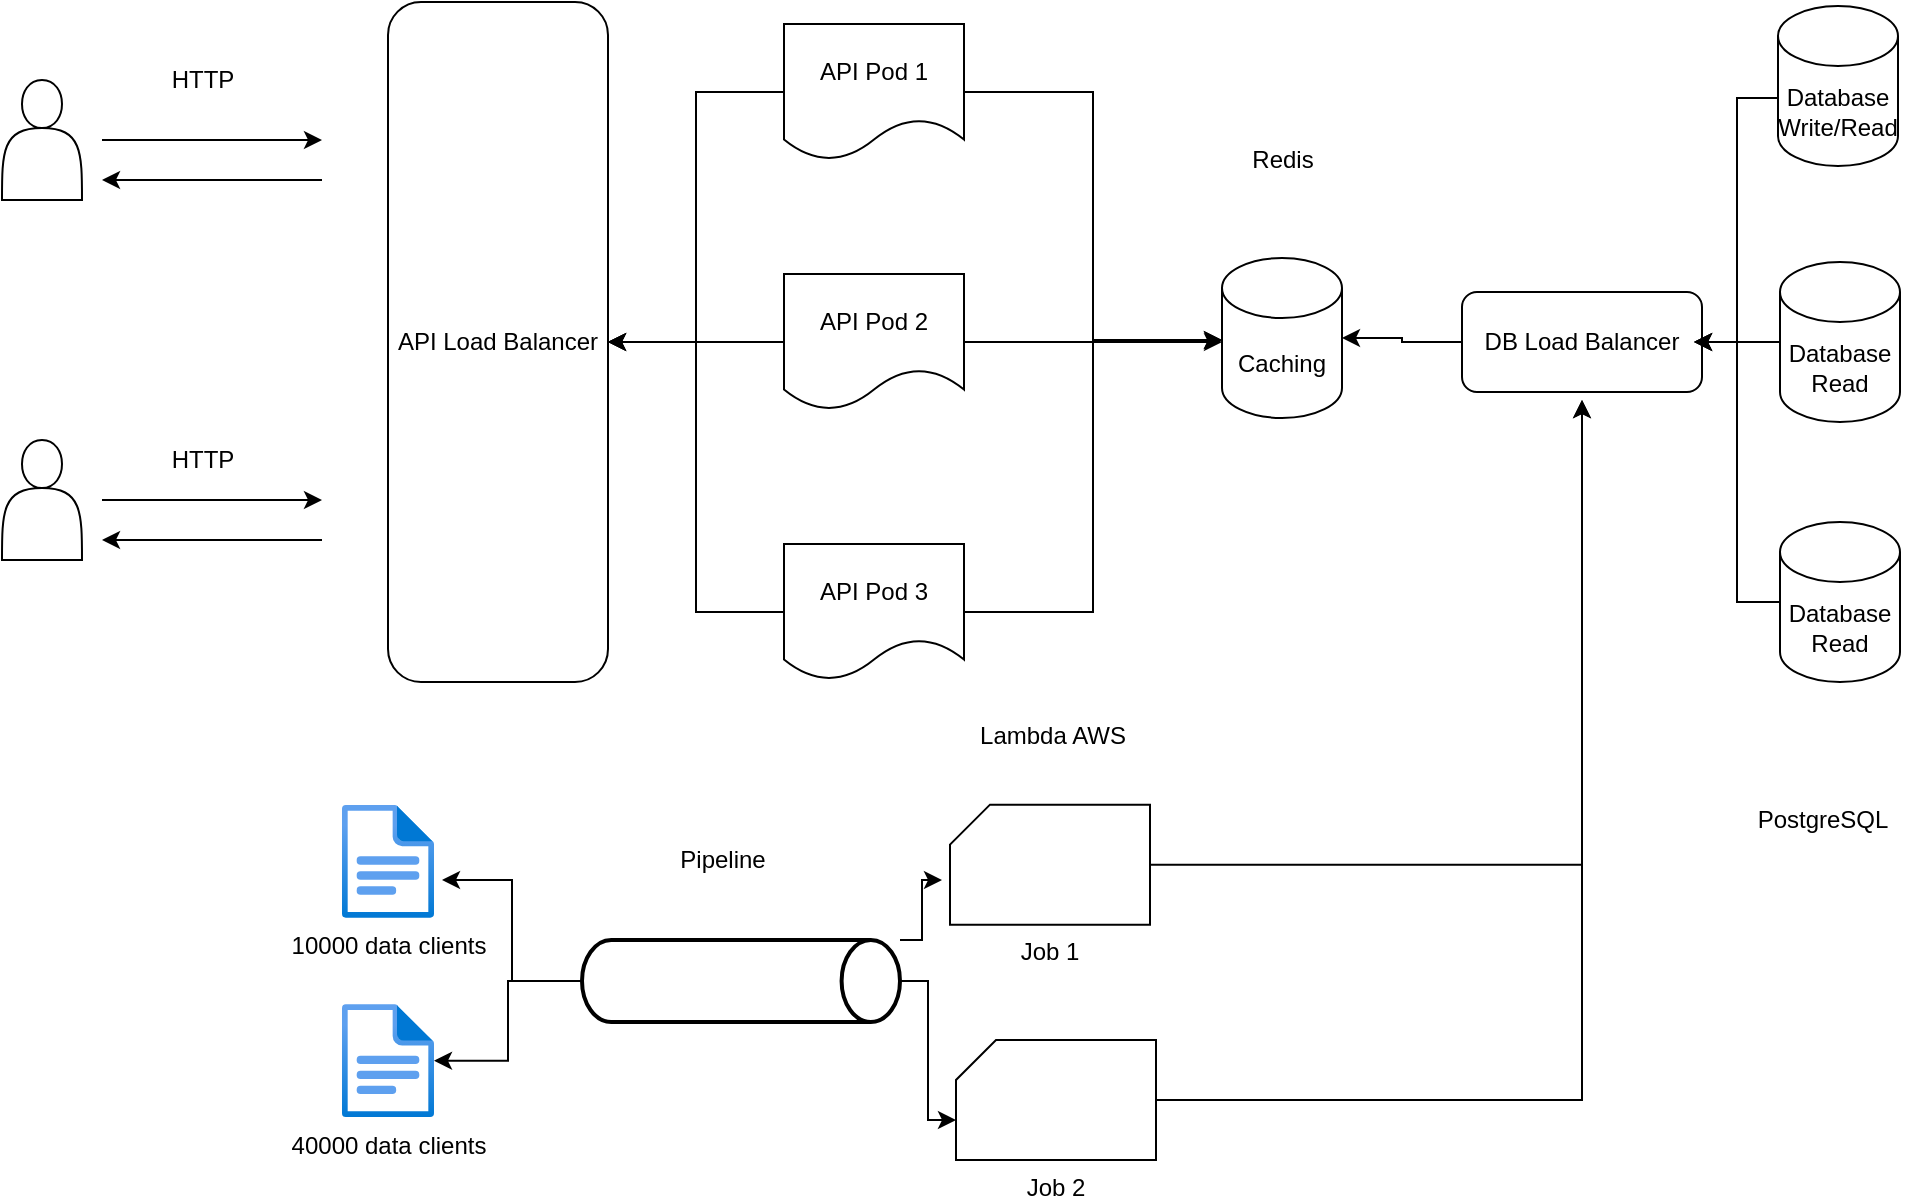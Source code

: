 <mxfile version="20.3.0" type="github">
  <diagram id="Xn1M98Fq9kwTQs8FCrUk" name="Page-1">
    <mxGraphModel dx="1718" dy="491" grid="1" gridSize="10" guides="1" tooltips="1" connect="1" arrows="1" fold="1" page="1" pageScale="1" pageWidth="850" pageHeight="1100" math="0" shadow="0">
      <root>
        <mxCell id="0" />
        <mxCell id="1" parent="0" />
        <mxCell id="gyeoODHAACcF610-BmB4-39" style="edgeStyle=elbowEdgeStyle;rounded=0;orthogonalLoop=1;jettySize=auto;html=1;" edge="1" parent="1" source="gyeoODHAACcF610-BmB4-13" target="gyeoODHAACcF610-BmB4-37">
          <mxGeometry relative="1" as="geometry" />
        </mxCell>
        <mxCell id="gyeoODHAACcF610-BmB4-13" value="DB Load Balancer" style="rounded=1;whiteSpace=wrap;html=1;" vertex="1" parent="1">
          <mxGeometry x="600" y="166" width="120" height="50" as="geometry" />
        </mxCell>
        <mxCell id="gyeoODHAACcF610-BmB4-14" value="API Load Balancer" style="rounded=1;whiteSpace=wrap;html=1;" vertex="1" parent="1">
          <mxGeometry x="63" y="21" width="110" height="340" as="geometry" />
        </mxCell>
        <mxCell id="gyeoODHAACcF610-BmB4-24" style="edgeStyle=elbowEdgeStyle;rounded=0;orthogonalLoop=1;jettySize=auto;html=1;" edge="1" parent="1" source="gyeoODHAACcF610-BmB4-15" target="gyeoODHAACcF610-BmB4-14">
          <mxGeometry relative="1" as="geometry" />
        </mxCell>
        <mxCell id="gyeoODHAACcF610-BmB4-30" style="edgeStyle=elbowEdgeStyle;rounded=0;orthogonalLoop=1;jettySize=auto;html=1;" edge="1" parent="1" source="gyeoODHAACcF610-BmB4-15">
          <mxGeometry relative="1" as="geometry">
            <mxPoint x="480" y="190" as="targetPoint" />
          </mxGeometry>
        </mxCell>
        <mxCell id="gyeoODHAACcF610-BmB4-15" value="API Pod 1" style="shape=document;whiteSpace=wrap;html=1;boundedLbl=1;" vertex="1" parent="1">
          <mxGeometry x="261" y="32" width="90" height="68" as="geometry" />
        </mxCell>
        <mxCell id="gyeoODHAACcF610-BmB4-25" style="edgeStyle=elbowEdgeStyle;rounded=0;orthogonalLoop=1;jettySize=auto;html=1;" edge="1" parent="1" source="gyeoODHAACcF610-BmB4-17" target="gyeoODHAACcF610-BmB4-14">
          <mxGeometry relative="1" as="geometry" />
        </mxCell>
        <mxCell id="gyeoODHAACcF610-BmB4-31" style="edgeStyle=elbowEdgeStyle;rounded=0;orthogonalLoop=1;jettySize=auto;html=1;" edge="1" parent="1" source="gyeoODHAACcF610-BmB4-17">
          <mxGeometry relative="1" as="geometry">
            <mxPoint x="480" y="191" as="targetPoint" />
          </mxGeometry>
        </mxCell>
        <mxCell id="gyeoODHAACcF610-BmB4-17" value="API Pod 2" style="shape=document;whiteSpace=wrap;html=1;boundedLbl=1;" vertex="1" parent="1">
          <mxGeometry x="261" y="157" width="90" height="68" as="geometry" />
        </mxCell>
        <mxCell id="gyeoODHAACcF610-BmB4-26" style="edgeStyle=elbowEdgeStyle;rounded=0;orthogonalLoop=1;jettySize=auto;html=1;entryX=1;entryY=0.5;entryDx=0;entryDy=0;" edge="1" parent="1" source="gyeoODHAACcF610-BmB4-18" target="gyeoODHAACcF610-BmB4-14">
          <mxGeometry relative="1" as="geometry" />
        </mxCell>
        <mxCell id="gyeoODHAACcF610-BmB4-32" style="edgeStyle=elbowEdgeStyle;rounded=0;orthogonalLoop=1;jettySize=auto;html=1;" edge="1" parent="1" source="gyeoODHAACcF610-BmB4-18">
          <mxGeometry relative="1" as="geometry">
            <mxPoint x="480" y="190" as="targetPoint" />
          </mxGeometry>
        </mxCell>
        <mxCell id="gyeoODHAACcF610-BmB4-18" value="API Pod 3" style="shape=document;whiteSpace=wrap;html=1;boundedLbl=1;" vertex="1" parent="1">
          <mxGeometry x="261" y="292" width="90" height="68" as="geometry" />
        </mxCell>
        <mxCell id="gyeoODHAACcF610-BmB4-28" style="edgeStyle=elbowEdgeStyle;rounded=0;orthogonalLoop=1;jettySize=auto;html=1;entryX=1;entryY=0.5;entryDx=0;entryDy=0;" edge="1" parent="1">
          <mxGeometry relative="1" as="geometry">
            <mxPoint x="759" y="69" as="sourcePoint" />
            <mxPoint x="716" y="191" as="targetPoint" />
          </mxGeometry>
        </mxCell>
        <mxCell id="gyeoODHAACcF610-BmB4-19" value="Database&lt;br&gt;Write/Read" style="shape=cylinder3;whiteSpace=wrap;html=1;boundedLbl=1;backgroundOutline=1;size=15;" vertex="1" parent="1">
          <mxGeometry x="758" y="23" width="60" height="80" as="geometry" />
        </mxCell>
        <mxCell id="gyeoODHAACcF610-BmB4-27" style="edgeStyle=elbowEdgeStyle;rounded=0;orthogonalLoop=1;jettySize=auto;html=1;entryX=1;entryY=0.5;entryDx=0;entryDy=0;" edge="1" parent="1" source="gyeoODHAACcF610-BmB4-20">
          <mxGeometry relative="1" as="geometry">
            <mxPoint x="716" y="191" as="targetPoint" />
          </mxGeometry>
        </mxCell>
        <mxCell id="gyeoODHAACcF610-BmB4-20" value="Database&lt;br&gt;Read" style="shape=cylinder3;whiteSpace=wrap;html=1;boundedLbl=1;backgroundOutline=1;size=15;" vertex="1" parent="1">
          <mxGeometry x="759" y="151" width="60" height="80" as="geometry" />
        </mxCell>
        <mxCell id="gyeoODHAACcF610-BmB4-29" style="edgeStyle=elbowEdgeStyle;rounded=0;orthogonalLoop=1;jettySize=auto;html=1;entryX=1;entryY=0.5;entryDx=0;entryDy=0;" edge="1" parent="1" source="gyeoODHAACcF610-BmB4-21">
          <mxGeometry relative="1" as="geometry">
            <mxPoint x="716" y="191" as="targetPoint" />
          </mxGeometry>
        </mxCell>
        <mxCell id="gyeoODHAACcF610-BmB4-21" value="Database&lt;br&gt;Read" style="shape=cylinder3;whiteSpace=wrap;html=1;boundedLbl=1;backgroundOutline=1;size=15;" vertex="1" parent="1">
          <mxGeometry x="759" y="281" width="60" height="80" as="geometry" />
        </mxCell>
        <mxCell id="gyeoODHAACcF610-BmB4-22" value="10000 data clients" style="aspect=fixed;html=1;points=[];align=center;image;fontSize=12;image=img/lib/azure2/general/File.svg;" vertex="1" parent="1">
          <mxGeometry x="40" y="422.32" width="46" height="56.68" as="geometry" />
        </mxCell>
        <mxCell id="gyeoODHAACcF610-BmB4-23" value="40000 data clients" style="aspect=fixed;html=1;points=[];align=center;image;fontSize=12;image=img/lib/azure2/general/File.svg;" vertex="1" parent="1">
          <mxGeometry x="40" y="522" width="46" height="56.68" as="geometry" />
        </mxCell>
        <mxCell id="gyeoODHAACcF610-BmB4-42" style="edgeStyle=elbowEdgeStyle;rounded=0;orthogonalLoop=1;jettySize=auto;html=1;" edge="1" parent="1" source="gyeoODHAACcF610-BmB4-33">
          <mxGeometry relative="1" as="geometry">
            <mxPoint x="660" y="220" as="targetPoint" />
            <Array as="points">
              <mxPoint x="660" y="340" />
            </Array>
          </mxGeometry>
        </mxCell>
        <mxCell id="gyeoODHAACcF610-BmB4-33" value="Job 1" style="verticalLabelPosition=bottom;verticalAlign=top;html=1;shape=card;whiteSpace=wrap;size=20;arcSize=12;" vertex="1" parent="1">
          <mxGeometry x="344" y="422.32" width="100" height="60" as="geometry" />
        </mxCell>
        <mxCell id="gyeoODHAACcF610-BmB4-43" style="edgeStyle=elbowEdgeStyle;rounded=0;orthogonalLoop=1;jettySize=auto;html=1;" edge="1" parent="1" source="gyeoODHAACcF610-BmB4-34">
          <mxGeometry relative="1" as="geometry">
            <mxPoint x="660" y="220" as="targetPoint" />
            <Array as="points">
              <mxPoint x="660" y="390" />
            </Array>
          </mxGeometry>
        </mxCell>
        <mxCell id="gyeoODHAACcF610-BmB4-34" value="Job 2" style="verticalLabelPosition=bottom;verticalAlign=top;html=1;shape=card;whiteSpace=wrap;size=20;arcSize=12;" vertex="1" parent="1">
          <mxGeometry x="347" y="540" width="100" height="60" as="geometry" />
        </mxCell>
        <mxCell id="gyeoODHAACcF610-BmB4-47" style="edgeStyle=elbowEdgeStyle;rounded=0;orthogonalLoop=1;jettySize=auto;html=1;" edge="1" parent="1" source="gyeoODHAACcF610-BmB4-35">
          <mxGeometry relative="1" as="geometry">
            <mxPoint x="340" y="460" as="targetPoint" />
            <Array as="points">
              <mxPoint x="330" y="490" />
            </Array>
          </mxGeometry>
        </mxCell>
        <mxCell id="gyeoODHAACcF610-BmB4-48" style="edgeStyle=elbowEdgeStyle;rounded=0;orthogonalLoop=1;jettySize=auto;html=1;entryX=0;entryY=0;entryDx=0;entryDy=40;entryPerimeter=0;" edge="1" parent="1" source="gyeoODHAACcF610-BmB4-35" target="gyeoODHAACcF610-BmB4-34">
          <mxGeometry relative="1" as="geometry" />
        </mxCell>
        <mxCell id="gyeoODHAACcF610-BmB4-49" style="edgeStyle=elbowEdgeStyle;rounded=0;orthogonalLoop=1;jettySize=auto;html=1;" edge="1" parent="1" source="gyeoODHAACcF610-BmB4-35">
          <mxGeometry relative="1" as="geometry">
            <mxPoint x="90" y="460" as="targetPoint" />
          </mxGeometry>
        </mxCell>
        <mxCell id="gyeoODHAACcF610-BmB4-50" style="edgeStyle=elbowEdgeStyle;rounded=0;orthogonalLoop=1;jettySize=auto;html=1;" edge="1" parent="1" source="gyeoODHAACcF610-BmB4-35" target="gyeoODHAACcF610-BmB4-23">
          <mxGeometry relative="1" as="geometry" />
        </mxCell>
        <mxCell id="gyeoODHAACcF610-BmB4-35" value="" style="strokeWidth=2;html=1;shape=mxgraph.flowchart.direct_data;whiteSpace=wrap;" vertex="1" parent="1">
          <mxGeometry x="160" y="490" width="159" height="41" as="geometry" />
        </mxCell>
        <mxCell id="gyeoODHAACcF610-BmB4-40" style="edgeStyle=elbowEdgeStyle;rounded=0;orthogonalLoop=1;jettySize=auto;html=1;" edge="1" parent="1">
          <mxGeometry relative="1" as="geometry">
            <mxPoint x="30" y="90" as="targetPoint" />
            <mxPoint x="-80" y="90" as="sourcePoint" />
          </mxGeometry>
        </mxCell>
        <mxCell id="gyeoODHAACcF610-BmB4-36" value="" style="shape=actor;whiteSpace=wrap;html=1;" vertex="1" parent="1">
          <mxGeometry x="-130" y="60" width="40" height="60" as="geometry" />
        </mxCell>
        <mxCell id="gyeoODHAACcF610-BmB4-37" value="Caching" style="shape=cylinder3;whiteSpace=wrap;html=1;boundedLbl=1;backgroundOutline=1;size=15;" vertex="1" parent="1">
          <mxGeometry x="480" y="149" width="60" height="80" as="geometry" />
        </mxCell>
        <mxCell id="gyeoODHAACcF610-BmB4-41" style="edgeStyle=elbowEdgeStyle;rounded=0;orthogonalLoop=1;jettySize=auto;html=1;" edge="1" parent="1">
          <mxGeometry relative="1" as="geometry">
            <mxPoint x="-80" y="110" as="targetPoint" />
            <mxPoint x="30" y="110" as="sourcePoint" />
          </mxGeometry>
        </mxCell>
        <mxCell id="gyeoODHAACcF610-BmB4-44" style="edgeStyle=elbowEdgeStyle;rounded=0;orthogonalLoop=1;jettySize=auto;html=1;" edge="1" parent="1">
          <mxGeometry relative="1" as="geometry">
            <mxPoint x="30" y="270" as="targetPoint" />
            <mxPoint x="-80" y="270" as="sourcePoint" />
          </mxGeometry>
        </mxCell>
        <mxCell id="gyeoODHAACcF610-BmB4-45" value="" style="shape=actor;whiteSpace=wrap;html=1;" vertex="1" parent="1">
          <mxGeometry x="-130" y="240" width="40" height="60" as="geometry" />
        </mxCell>
        <mxCell id="gyeoODHAACcF610-BmB4-46" style="edgeStyle=elbowEdgeStyle;rounded=0;orthogonalLoop=1;jettySize=auto;html=1;" edge="1" parent="1">
          <mxGeometry relative="1" as="geometry">
            <mxPoint x="-80" y="290" as="targetPoint" />
            <mxPoint x="30" y="290" as="sourcePoint" />
          </mxGeometry>
        </mxCell>
        <mxCell id="gyeoODHAACcF610-BmB4-51" value="HTTP" style="text;html=1;align=center;verticalAlign=middle;resizable=0;points=[];autosize=1;strokeColor=none;fillColor=none;" vertex="1" parent="1">
          <mxGeometry x="-55" y="45" width="50" height="30" as="geometry" />
        </mxCell>
        <mxCell id="gyeoODHAACcF610-BmB4-52" value="HTTP" style="text;html=1;align=center;verticalAlign=middle;resizable=0;points=[];autosize=1;strokeColor=none;fillColor=none;" vertex="1" parent="1">
          <mxGeometry x="-55" y="235" width="50" height="30" as="geometry" />
        </mxCell>
        <mxCell id="gyeoODHAACcF610-BmB4-53" value="Redis" style="text;html=1;align=center;verticalAlign=middle;resizable=0;points=[];autosize=1;strokeColor=none;fillColor=none;" vertex="1" parent="1">
          <mxGeometry x="485" y="85" width="50" height="30" as="geometry" />
        </mxCell>
        <mxCell id="gyeoODHAACcF610-BmB4-54" value="PostgreSQL" style="text;html=1;align=center;verticalAlign=middle;resizable=0;points=[];autosize=1;strokeColor=none;fillColor=none;" vertex="1" parent="1">
          <mxGeometry x="735" y="415" width="90" height="30" as="geometry" />
        </mxCell>
        <mxCell id="gyeoODHAACcF610-BmB4-55" value="Lambda AWS" style="text;html=1;align=center;verticalAlign=middle;resizable=0;points=[];autosize=1;strokeColor=none;fillColor=none;" vertex="1" parent="1">
          <mxGeometry x="345" y="373" width="100" height="30" as="geometry" />
        </mxCell>
        <mxCell id="gyeoODHAACcF610-BmB4-56" value="Pipeline" style="text;html=1;align=center;verticalAlign=middle;resizable=0;points=[];autosize=1;strokeColor=none;fillColor=none;" vertex="1" parent="1">
          <mxGeometry x="195" y="435" width="70" height="30" as="geometry" />
        </mxCell>
      </root>
    </mxGraphModel>
  </diagram>
</mxfile>
